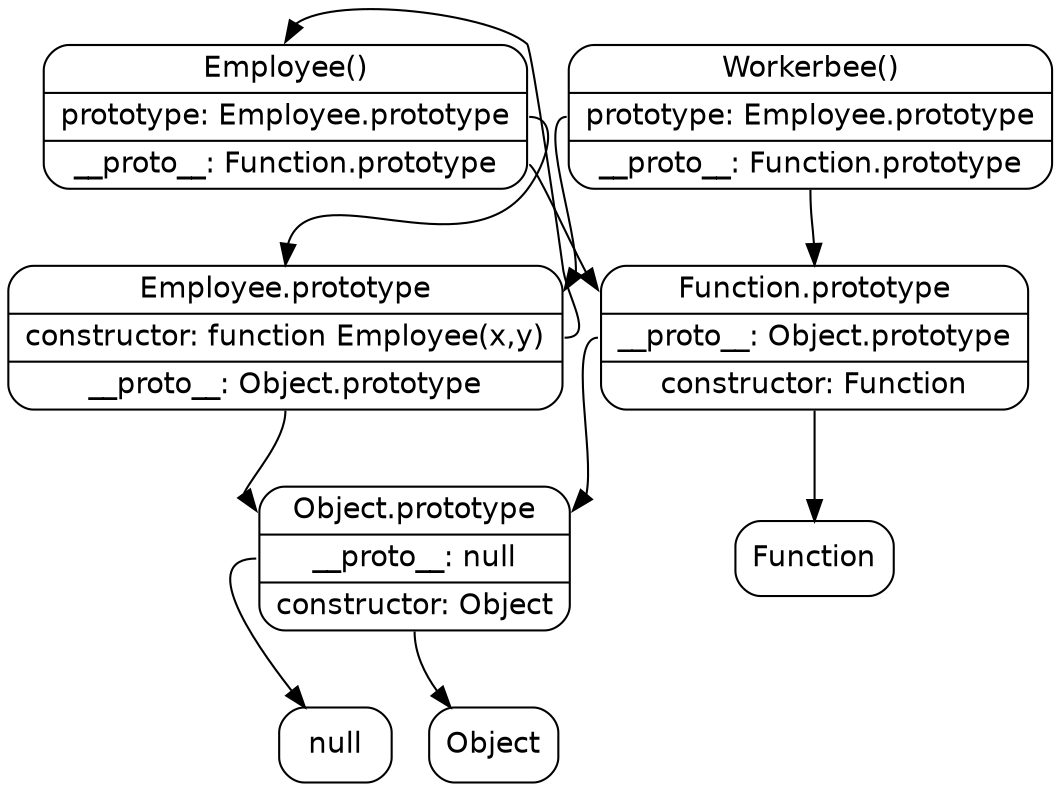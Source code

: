 digraph wiklajs2 {
  graph [overlap = scale]
  node [
    shape=Mrecord,
    fontname="DejaVu Sans"
  ] // Stylize all nodes

  employee [label="{
  <f0> Employee() |
  <f1> prototype: Employee.prototype |
  <f2> __proto__: Function.prototype
  }"];

  employee:f1 -> employeeproto:f0;
  employee:f2 -> functionproto:f0;

  employeeproto [label="{
  <f0> Employee.prototype |
  <f1> constructor: function Employee(x,y) |
  <f2> __proto__: Object.prototype
  }"];

  employeeproto:f1 -> employee:f0;
  employeeproto:f2 -> objectproto:f0;

//////


workerbee [label="{
<f0> Workerbee() |
<f1> prototype: Employee.prototype |
<f2> __proto__: Function.prototype
}"];

workerbee:f1 -> employeeproto:f0;
workerbee:f2 -> functionproto:f0;


//////

  functionproto [label="{
  <f0> Function.prototype |
  <f1> __proto__: Object.prototype |
  <f2> constructor: Function
  }"];

  functionproto:f1 -> objectproto:f0;
  functionproto:f2 -> function:f0;

  function [label="{
  <f0> Function
  }"];

  objectproto [label="{
  <f0> Object.prototype |
  <f1> __proto__: null |
  <f2> constructor: Object
  }"]

  objectproto:f1 -> null;
  objectproto:f2 -> object:f0;

  object [label="{
  <f0> Object
  }"]

 null

}
